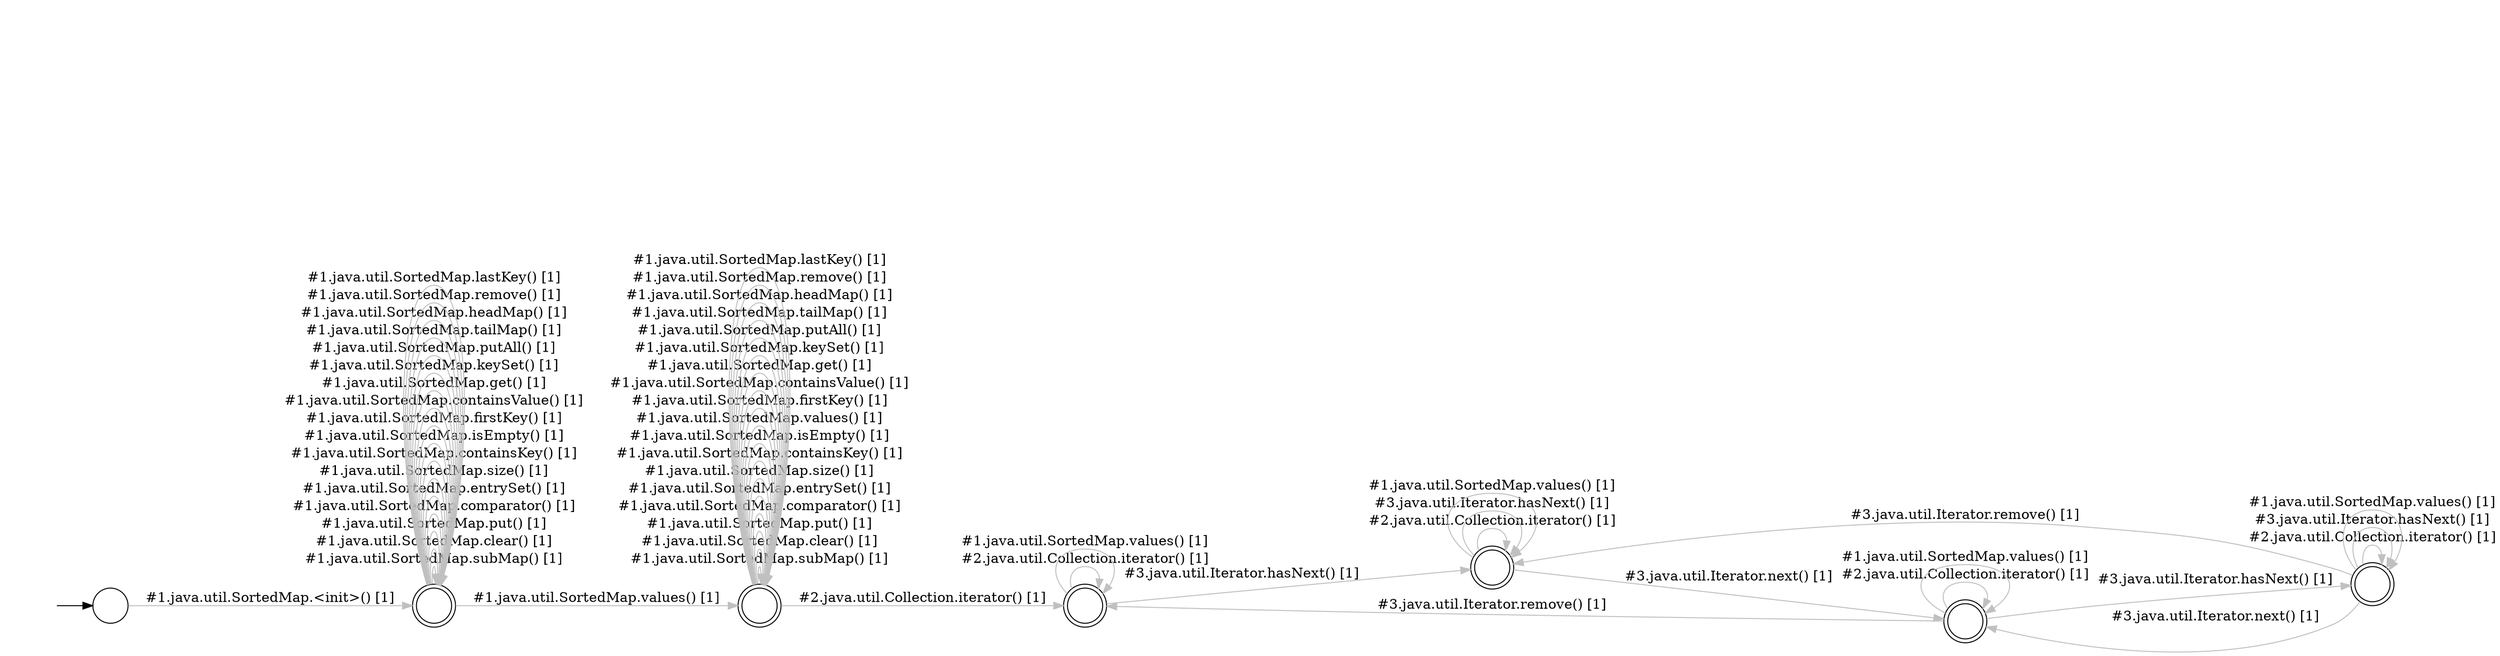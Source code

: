 digraph Automaton {
  rankdir = LR;
  0 [shape=doublecircle,label=""];
  0 -> 0 [label="#1.java.util.SortedMap.subMap() [1]",style="setlinewidth(1)",color=gray]
  0 -> 5 [label="#2.java.util.Collection.iterator() [1]",style="setlinewidth(1)",color=gray]
  0 -> 0 [label="#1.java.util.SortedMap.clear() [1]",style="setlinewidth(1)",color=gray]
  0 -> 0 [label="#1.java.util.SortedMap.put() [1]",style="setlinewidth(1)",color=gray]
  0 -> 0 [label="#1.java.util.SortedMap.comparator() [1]",style="setlinewidth(1)",color=gray]
  0 -> 0 [label="#1.java.util.SortedMap.entrySet() [1]",style="setlinewidth(1)",color=gray]
  0 -> 0 [label="#1.java.util.SortedMap.size() [1]",style="setlinewidth(1)",color=gray]
  0 -> 0 [label="#1.java.util.SortedMap.containsKey() [1]",style="setlinewidth(1)",color=gray]
  0 -> 0 [label="#1.java.util.SortedMap.isEmpty() [1]",style="setlinewidth(1)",color=gray]
  0 -> 0 [label="#1.java.util.SortedMap.values() [1]",style="setlinewidth(1)",color=gray]
  0 -> 0 [label="#1.java.util.SortedMap.firstKey() [1]",style="setlinewidth(1)",color=gray]
  0 -> 0 [label="#1.java.util.SortedMap.containsValue() [1]",style="setlinewidth(1)",color=gray]
  0 -> 0 [label="#1.java.util.SortedMap.get() [1]",style="setlinewidth(1)",color=gray]
  0 -> 0 [label="#1.java.util.SortedMap.keySet() [1]",style="setlinewidth(1)",color=gray]
  0 -> 0 [label="#1.java.util.SortedMap.putAll() [1]",style="setlinewidth(1)",color=gray]
  0 -> 0 [label="#1.java.util.SortedMap.tailMap() [1]",style="setlinewidth(1)",color=gray]
  0 -> 0 [label="#1.java.util.SortedMap.headMap() [1]",style="setlinewidth(1)",color=gray]
  0 -> 0 [label="#1.java.util.SortedMap.remove() [1]",style="setlinewidth(1)",color=gray]
  0 -> 0 [label="#1.java.util.SortedMap.lastKey() [1]",style="setlinewidth(1)",color=gray]
  1 [shape=doublecircle,label=""];
  1 -> 1 [label="#2.java.util.Collection.iterator() [1]",style="setlinewidth(1)",color=gray]
  1 -> 5 [label="#3.java.util.Iterator.remove() [1]",style="setlinewidth(1)",color=gray]
  1 -> 3 [label="#3.java.util.Iterator.hasNext() [1]",style="setlinewidth(1)",color=gray]
  1 -> 1 [label="#1.java.util.SortedMap.values() [1]",style="setlinewidth(1)",color=gray]
  2 [shape=doublecircle,label=""];
  2 -> 2 [label="#1.java.util.SortedMap.subMap() [1]",style="setlinewidth(1)",color=gray]
  2 -> 2 [label="#1.java.util.SortedMap.clear() [1]",style="setlinewidth(1)",color=gray]
  2 -> 2 [label="#1.java.util.SortedMap.put() [1]",style="setlinewidth(1)",color=gray]
  2 -> 2 [label="#1.java.util.SortedMap.comparator() [1]",style="setlinewidth(1)",color=gray]
  2 -> 2 [label="#1.java.util.SortedMap.entrySet() [1]",style="setlinewidth(1)",color=gray]
  2 -> 2 [label="#1.java.util.SortedMap.size() [1]",style="setlinewidth(1)",color=gray]
  2 -> 2 [label="#1.java.util.SortedMap.containsKey() [1]",style="setlinewidth(1)",color=gray]
  2 -> 2 [label="#1.java.util.SortedMap.isEmpty() [1]",style="setlinewidth(1)",color=gray]
  2 -> 0 [label="#1.java.util.SortedMap.values() [1]",style="setlinewidth(1)",color=gray]
  2 -> 2 [label="#1.java.util.SortedMap.firstKey() [1]",style="setlinewidth(1)",color=gray]
  2 -> 2 [label="#1.java.util.SortedMap.containsValue() [1]",style="setlinewidth(1)",color=gray]
  2 -> 2 [label="#1.java.util.SortedMap.get() [1]",style="setlinewidth(1)",color=gray]
  2 -> 2 [label="#1.java.util.SortedMap.keySet() [1]",style="setlinewidth(1)",color=gray]
  2 -> 2 [label="#1.java.util.SortedMap.putAll() [1]",style="setlinewidth(1)",color=gray]
  2 -> 2 [label="#1.java.util.SortedMap.tailMap() [1]",style="setlinewidth(1)",color=gray]
  2 -> 2 [label="#1.java.util.SortedMap.headMap() [1]",style="setlinewidth(1)",color=gray]
  2 -> 2 [label="#1.java.util.SortedMap.remove() [1]",style="setlinewidth(1)",color=gray]
  2 -> 2 [label="#1.java.util.SortedMap.lastKey() [1]",style="setlinewidth(1)",color=gray]
  3 [shape=doublecircle,label=""];
  3 -> 3 [label="#2.java.util.Collection.iterator() [1]",style="setlinewidth(1)",color=gray]
  3 -> 4 [label="#3.java.util.Iterator.remove() [1]",style="setlinewidth(1)",color=gray]
  3 -> 1 [label="#3.java.util.Iterator.next() [1]",style="setlinewidth(1)",color=gray]
  3 -> 3 [label="#3.java.util.Iterator.hasNext() [1]",style="setlinewidth(1)",color=gray]
  3 -> 3 [label="#1.java.util.SortedMap.values() [1]",style="setlinewidth(1)",color=gray]
  4 [shape=doublecircle,label=""];
  4 -> 4 [label="#2.java.util.Collection.iterator() [1]",style="setlinewidth(1)",color=gray]
  4 -> 1 [label="#3.java.util.Iterator.next() [1]",style="setlinewidth(1)",color=gray]
  4 -> 4 [label="#3.java.util.Iterator.hasNext() [1]",style="setlinewidth(1)",color=gray]
  4 -> 4 [label="#1.java.util.SortedMap.values() [1]",style="setlinewidth(1)",color=gray]
  5 [shape=doublecircle,label=""];
  5 -> 5 [label="#2.java.util.Collection.iterator() [1]",style="setlinewidth(1)",color=gray]
  5 -> 4 [label="#3.java.util.Iterator.hasNext() [1]",style="setlinewidth(1)",color=gray]
  5 -> 5 [label="#1.java.util.SortedMap.values() [1]",style="setlinewidth(1)",color=gray]
  6 [shape=circle,label=""];
  initial [shape=plaintext,label=""];
  initial -> 6
  6 -> 2 [label="#1.java.util.SortedMap.<init>() [1]",style="setlinewidth(1)",color=gray]
}
